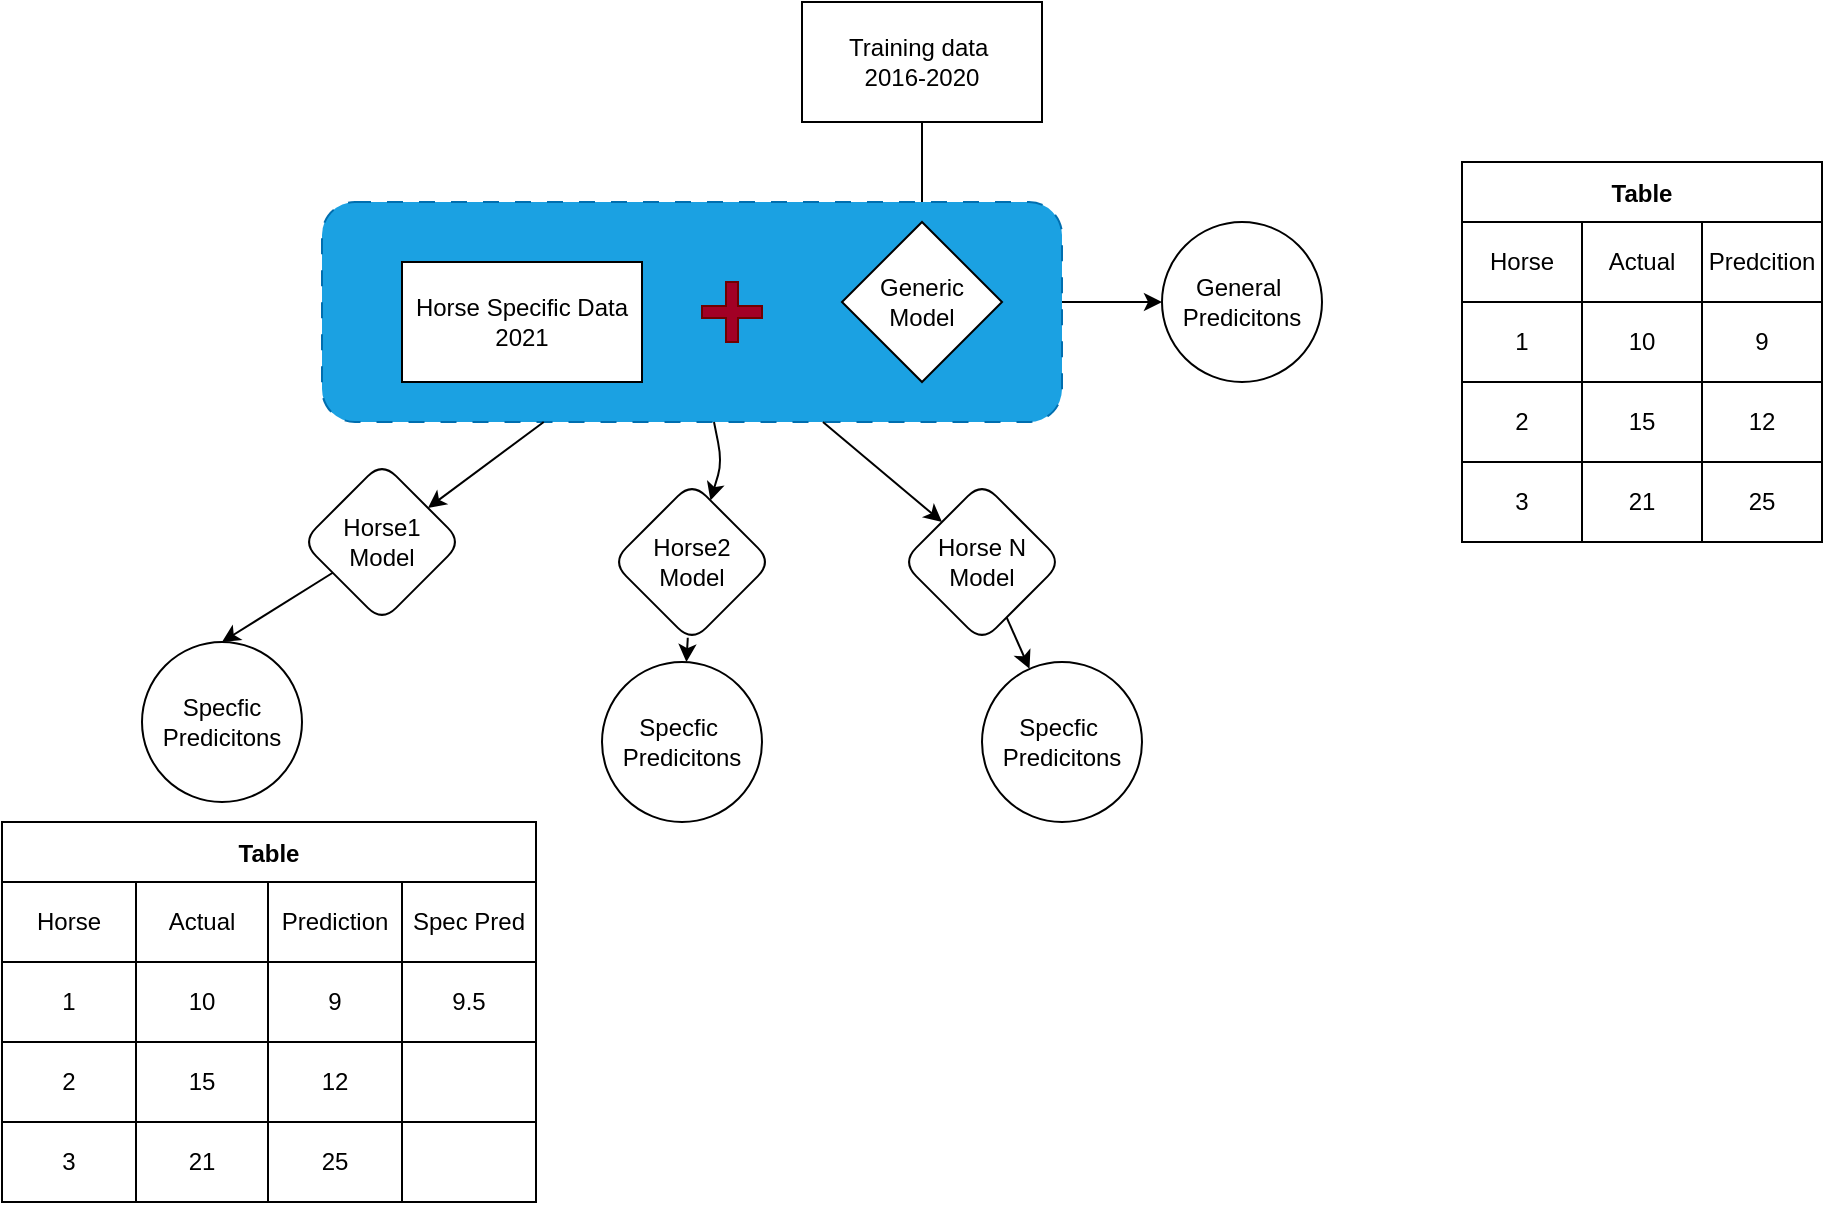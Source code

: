 <mxfile>
    <diagram id="qAKdleGJnQGTCDJIaahj" name="Page-1">
        <mxGraphModel dx="1025" dy="808" grid="1" gridSize="10" guides="1" tooltips="1" connect="1" arrows="1" fold="1" page="1" pageScale="1" pageWidth="1200" pageHeight="1920" background="none" math="0" shadow="0">
            <root>
                <mxCell id="0"/>
                <mxCell id="1" parent="0"/>
                <mxCell id="6" value="" style="edgeStyle=none;html=1;" parent="1" source="2" target="5" edge="1">
                    <mxGeometry relative="1" as="geometry"/>
                </mxCell>
                <mxCell id="2" value="Training data&amp;nbsp;&lt;br&gt;2016-2020" style="whiteSpace=wrap;html=1;" parent="1" vertex="1">
                    <mxGeometry x="450" y="30" width="120" height="60" as="geometry"/>
                </mxCell>
                <mxCell id="8" value="" style="edgeStyle=none;html=1;" parent="1" source="5" target="7" edge="1">
                    <mxGeometry relative="1" as="geometry"/>
                </mxCell>
                <mxCell id="7" value="General&amp;nbsp;&lt;br&gt;Predicitons" style="ellipse;whiteSpace=wrap;html=1;" parent="1" vertex="1">
                    <mxGeometry x="630" y="140" width="80" height="80" as="geometry"/>
                </mxCell>
                <mxCell id="18" value="" style="group" parent="1" vertex="1" connectable="0">
                    <mxGeometry x="210" y="130" width="370" height="110" as="geometry"/>
                </mxCell>
                <mxCell id="15" value="" style="rounded=1;whiteSpace=wrap;html=1;dashed=1;dashPattern=8 8;fillColor=#1ba1e2;fontColor=#ffffff;strokeColor=#006EAF;" parent="18" vertex="1">
                    <mxGeometry width="370" height="110" as="geometry"/>
                </mxCell>
                <mxCell id="17" value="" style="group" parent="18" vertex="1" connectable="0">
                    <mxGeometry x="40" y="10" width="300" height="80" as="geometry"/>
                </mxCell>
                <mxCell id="5" value="Generic&lt;br&gt;Model" style="rhombus;whiteSpace=wrap;html=1;" parent="17" vertex="1">
                    <mxGeometry x="220" width="80" height="80" as="geometry"/>
                </mxCell>
                <mxCell id="9" value="Horse Specific Data&lt;br&gt;2021" style="whiteSpace=wrap;html=1;" parent="17" vertex="1">
                    <mxGeometry y="20" width="120" height="60" as="geometry"/>
                </mxCell>
                <mxCell id="12" value="" style="shape=cross;whiteSpace=wrap;html=1;fillColor=#a20025;fontColor=#ffffff;strokeColor=#6F0000;" parent="17" vertex="1">
                    <mxGeometry x="150" y="30" width="30" height="30" as="geometry"/>
                </mxCell>
                <mxCell id="82" style="edgeStyle=none;html=1;entryX=0.5;entryY=0;entryDx=0;entryDy=0;" parent="1" source="19" target="79" edge="1">
                    <mxGeometry relative="1" as="geometry"/>
                </mxCell>
                <mxCell id="19" value="Horse1&lt;br&gt;Model" style="rhombus;whiteSpace=wrap;html=1;rounded=1;" parent="1" vertex="1">
                    <mxGeometry x="200" y="260" width="80" height="80" as="geometry"/>
                </mxCell>
                <mxCell id="20" value="" style="edgeStyle=none;html=1;" parent="1" source="15" target="19" edge="1">
                    <mxGeometry relative="1" as="geometry"/>
                </mxCell>
                <mxCell id="83" style="edgeStyle=none;html=1;" parent="1" source="21" target="80" edge="1">
                    <mxGeometry relative="1" as="geometry"/>
                </mxCell>
                <mxCell id="21" value="Horse2&lt;br&gt;Model" style="rhombus;whiteSpace=wrap;html=1;rounded=1;" parent="1" vertex="1">
                    <mxGeometry x="355" y="270" width="80" height="80" as="geometry"/>
                </mxCell>
                <mxCell id="84" style="edgeStyle=none;html=1;" parent="1" source="22" target="81" edge="1">
                    <mxGeometry relative="1" as="geometry"/>
                </mxCell>
                <mxCell id="22" value="Horse N&lt;br&gt;Model" style="rhombus;whiteSpace=wrap;html=1;rounded=1;" parent="1" vertex="1">
                    <mxGeometry x="500" y="270" width="80" height="80" as="geometry"/>
                </mxCell>
                <mxCell id="23" value="" style="edgeStyle=none;html=1;" parent="1" source="15" target="21" edge="1">
                    <mxGeometry relative="1" as="geometry">
                        <Array as="points">
                            <mxPoint x="410" y="260"/>
                        </Array>
                    </mxGeometry>
                </mxCell>
                <mxCell id="26" style="edgeStyle=none;html=1;entryX=0;entryY=0;entryDx=0;entryDy=0;" parent="1" source="15" target="22" edge="1">
                    <mxGeometry relative="1" as="geometry"/>
                </mxCell>
                <mxCell id="27" value="Table" style="shape=table;startSize=30;container=1;collapsible=0;childLayout=tableLayout;fontStyle=1;align=center;" parent="1" vertex="1">
                    <mxGeometry x="780" y="110" width="180" height="190" as="geometry"/>
                </mxCell>
                <mxCell id="28" value="" style="shape=tableRow;horizontal=0;startSize=0;swimlaneHead=0;swimlaneBody=0;top=0;left=0;bottom=0;right=0;collapsible=0;dropTarget=0;fillColor=none;points=[[0,0.5],[1,0.5]];portConstraint=eastwest;" parent="27" vertex="1">
                    <mxGeometry y="30" width="180" height="40" as="geometry"/>
                </mxCell>
                <mxCell id="29" value="Horse" style="shape=partialRectangle;html=1;whiteSpace=wrap;connectable=0;fillColor=none;top=0;left=0;bottom=0;right=0;overflow=hidden;" parent="28" vertex="1">
                    <mxGeometry width="60" height="40" as="geometry">
                        <mxRectangle width="60" height="40" as="alternateBounds"/>
                    </mxGeometry>
                </mxCell>
                <mxCell id="30" value="Actual" style="shape=partialRectangle;html=1;whiteSpace=wrap;connectable=0;fillColor=none;top=0;left=0;bottom=0;right=0;overflow=hidden;" parent="28" vertex="1">
                    <mxGeometry x="60" width="60" height="40" as="geometry">
                        <mxRectangle width="60" height="40" as="alternateBounds"/>
                    </mxGeometry>
                </mxCell>
                <mxCell id="31" value="Predcition" style="shape=partialRectangle;html=1;whiteSpace=wrap;connectable=0;fillColor=none;top=0;left=0;bottom=0;right=0;overflow=hidden;" parent="28" vertex="1">
                    <mxGeometry x="120" width="60" height="40" as="geometry">
                        <mxRectangle width="60" height="40" as="alternateBounds"/>
                    </mxGeometry>
                </mxCell>
                <mxCell id="32" value="" style="shape=tableRow;horizontal=0;startSize=0;swimlaneHead=0;swimlaneBody=0;top=0;left=0;bottom=0;right=0;collapsible=0;dropTarget=0;fillColor=none;points=[[0,0.5],[1,0.5]];portConstraint=eastwest;" parent="27" vertex="1">
                    <mxGeometry y="70" width="180" height="40" as="geometry"/>
                </mxCell>
                <mxCell id="33" value="1" style="shape=partialRectangle;html=1;whiteSpace=wrap;connectable=0;fillColor=none;top=0;left=0;bottom=0;right=0;overflow=hidden;" parent="32" vertex="1">
                    <mxGeometry width="60" height="40" as="geometry">
                        <mxRectangle width="60" height="40" as="alternateBounds"/>
                    </mxGeometry>
                </mxCell>
                <mxCell id="34" value="10" style="shape=partialRectangle;html=1;whiteSpace=wrap;connectable=0;fillColor=none;top=0;left=0;bottom=0;right=0;overflow=hidden;" parent="32" vertex="1">
                    <mxGeometry x="60" width="60" height="40" as="geometry">
                        <mxRectangle width="60" height="40" as="alternateBounds"/>
                    </mxGeometry>
                </mxCell>
                <mxCell id="35" value="9" style="shape=partialRectangle;html=1;whiteSpace=wrap;connectable=0;fillColor=none;top=0;left=0;bottom=0;right=0;overflow=hidden;" parent="32" vertex="1">
                    <mxGeometry x="120" width="60" height="40" as="geometry">
                        <mxRectangle width="60" height="40" as="alternateBounds"/>
                    </mxGeometry>
                </mxCell>
                <mxCell id="36" value="" style="shape=tableRow;horizontal=0;startSize=0;swimlaneHead=0;swimlaneBody=0;top=0;left=0;bottom=0;right=0;collapsible=0;dropTarget=0;fillColor=none;points=[[0,0.5],[1,0.5]];portConstraint=eastwest;" parent="27" vertex="1">
                    <mxGeometry y="110" width="180" height="40" as="geometry"/>
                </mxCell>
                <mxCell id="37" value="2" style="shape=partialRectangle;html=1;whiteSpace=wrap;connectable=0;fillColor=none;top=0;left=0;bottom=0;right=0;overflow=hidden;" parent="36" vertex="1">
                    <mxGeometry width="60" height="40" as="geometry">
                        <mxRectangle width="60" height="40" as="alternateBounds"/>
                    </mxGeometry>
                </mxCell>
                <mxCell id="38" value="15" style="shape=partialRectangle;html=1;whiteSpace=wrap;connectable=0;fillColor=none;top=0;left=0;bottom=0;right=0;overflow=hidden;" parent="36" vertex="1">
                    <mxGeometry x="60" width="60" height="40" as="geometry">
                        <mxRectangle width="60" height="40" as="alternateBounds"/>
                    </mxGeometry>
                </mxCell>
                <mxCell id="39" value="12" style="shape=partialRectangle;html=1;whiteSpace=wrap;connectable=0;fillColor=none;top=0;left=0;bottom=0;right=0;overflow=hidden;" parent="36" vertex="1">
                    <mxGeometry x="120" width="60" height="40" as="geometry">
                        <mxRectangle width="60" height="40" as="alternateBounds"/>
                    </mxGeometry>
                </mxCell>
                <mxCell id="85" style="shape=tableRow;horizontal=0;startSize=0;swimlaneHead=0;swimlaneBody=0;top=0;left=0;bottom=0;right=0;collapsible=0;dropTarget=0;fillColor=none;points=[[0,0.5],[1,0.5]];portConstraint=eastwest;" parent="27" vertex="1">
                    <mxGeometry y="150" width="180" height="40" as="geometry"/>
                </mxCell>
                <mxCell id="86" value="3" style="shape=partialRectangle;html=1;whiteSpace=wrap;connectable=0;fillColor=none;top=0;left=0;bottom=0;right=0;overflow=hidden;" parent="85" vertex="1">
                    <mxGeometry width="60" height="40" as="geometry">
                        <mxRectangle width="60" height="40" as="alternateBounds"/>
                    </mxGeometry>
                </mxCell>
                <mxCell id="87" value="21" style="shape=partialRectangle;html=1;whiteSpace=wrap;connectable=0;fillColor=none;top=0;left=0;bottom=0;right=0;overflow=hidden;" parent="85" vertex="1">
                    <mxGeometry x="60" width="60" height="40" as="geometry">
                        <mxRectangle width="60" height="40" as="alternateBounds"/>
                    </mxGeometry>
                </mxCell>
                <mxCell id="88" value="25" style="shape=partialRectangle;html=1;whiteSpace=wrap;connectable=0;fillColor=none;top=0;left=0;bottom=0;right=0;overflow=hidden;" parent="85" vertex="1">
                    <mxGeometry x="120" width="60" height="40" as="geometry">
                        <mxRectangle width="60" height="40" as="alternateBounds"/>
                    </mxGeometry>
                </mxCell>
                <mxCell id="79" value="Specfic&lt;br&gt;Predicitons" style="ellipse;whiteSpace=wrap;html=1;" parent="1" vertex="1">
                    <mxGeometry x="120" y="350" width="80" height="80" as="geometry"/>
                </mxCell>
                <mxCell id="80" value="Specfic&amp;nbsp;&lt;br&gt;Predicitons" style="ellipse;whiteSpace=wrap;html=1;" parent="1" vertex="1">
                    <mxGeometry x="350" y="360" width="80" height="80" as="geometry"/>
                </mxCell>
                <mxCell id="81" value="Specfic&amp;nbsp;&lt;br&gt;Predicitons" style="ellipse;whiteSpace=wrap;html=1;" parent="1" vertex="1">
                    <mxGeometry x="540" y="360" width="80" height="80" as="geometry"/>
                </mxCell>
                <mxCell id="89" value="Table" style="shape=table;startSize=30;container=1;collapsible=0;childLayout=tableLayout;fontStyle=1;align=center;" parent="1" vertex="1">
                    <mxGeometry x="50" y="440" width="267" height="190" as="geometry"/>
                </mxCell>
                <mxCell id="90" value="" style="shape=tableRow;horizontal=0;startSize=0;swimlaneHead=0;swimlaneBody=0;top=0;left=0;bottom=0;right=0;collapsible=0;dropTarget=0;fillColor=none;points=[[0,0.5],[1,0.5]];portConstraint=eastwest;" parent="89" vertex="1">
                    <mxGeometry y="30" width="267" height="40" as="geometry"/>
                </mxCell>
                <mxCell id="91" value="Horse" style="shape=partialRectangle;html=1;whiteSpace=wrap;connectable=0;fillColor=none;top=0;left=0;bottom=0;right=0;overflow=hidden;" parent="90" vertex="1">
                    <mxGeometry width="67" height="40" as="geometry">
                        <mxRectangle width="67" height="40" as="alternateBounds"/>
                    </mxGeometry>
                </mxCell>
                <mxCell id="92" value="Actual" style="shape=partialRectangle;html=1;whiteSpace=wrap;connectable=0;fillColor=none;top=0;left=0;bottom=0;right=0;overflow=hidden;" parent="90" vertex="1">
                    <mxGeometry x="67" width="66" height="40" as="geometry">
                        <mxRectangle width="66" height="40" as="alternateBounds"/>
                    </mxGeometry>
                </mxCell>
                <mxCell id="93" value="Prediction" style="shape=partialRectangle;html=1;whiteSpace=wrap;connectable=0;fillColor=none;top=0;left=0;bottom=0;right=0;overflow=hidden;" parent="90" vertex="1">
                    <mxGeometry x="133" width="67" height="40" as="geometry">
                        <mxRectangle width="67" height="40" as="alternateBounds"/>
                    </mxGeometry>
                </mxCell>
                <mxCell id="106" value="Spec Pred" style="shape=partialRectangle;html=1;whiteSpace=wrap;connectable=0;fillColor=none;top=0;left=0;bottom=0;right=0;overflow=hidden;" parent="90" vertex="1">
                    <mxGeometry x="200" width="67" height="40" as="geometry">
                        <mxRectangle width="67" height="40" as="alternateBounds"/>
                    </mxGeometry>
                </mxCell>
                <mxCell id="94" value="" style="shape=tableRow;horizontal=0;startSize=0;swimlaneHead=0;swimlaneBody=0;top=0;left=0;bottom=0;right=0;collapsible=0;dropTarget=0;fillColor=none;points=[[0,0.5],[1,0.5]];portConstraint=eastwest;" parent="89" vertex="1">
                    <mxGeometry y="70" width="267" height="40" as="geometry"/>
                </mxCell>
                <mxCell id="95" value="1" style="shape=partialRectangle;html=1;whiteSpace=wrap;connectable=0;fillColor=none;top=0;left=0;bottom=0;right=0;overflow=hidden;" parent="94" vertex="1">
                    <mxGeometry width="67" height="40" as="geometry">
                        <mxRectangle width="67" height="40" as="alternateBounds"/>
                    </mxGeometry>
                </mxCell>
                <mxCell id="96" value="10" style="shape=partialRectangle;html=1;whiteSpace=wrap;connectable=0;fillColor=none;top=0;left=0;bottom=0;right=0;overflow=hidden;" parent="94" vertex="1">
                    <mxGeometry x="67" width="66" height="40" as="geometry">
                        <mxRectangle width="66" height="40" as="alternateBounds"/>
                    </mxGeometry>
                </mxCell>
                <mxCell id="97" value="9" style="shape=partialRectangle;html=1;whiteSpace=wrap;connectable=0;fillColor=none;top=0;left=0;bottom=0;right=0;overflow=hidden;" parent="94" vertex="1">
                    <mxGeometry x="133" width="67" height="40" as="geometry">
                        <mxRectangle width="67" height="40" as="alternateBounds"/>
                    </mxGeometry>
                </mxCell>
                <mxCell id="107" value="9.5" style="shape=partialRectangle;html=1;whiteSpace=wrap;connectable=0;fillColor=none;top=0;left=0;bottom=0;right=0;overflow=hidden;" parent="94" vertex="1">
                    <mxGeometry x="200" width="67" height="40" as="geometry">
                        <mxRectangle width="67" height="40" as="alternateBounds"/>
                    </mxGeometry>
                </mxCell>
                <mxCell id="98" value="" style="shape=tableRow;horizontal=0;startSize=0;swimlaneHead=0;swimlaneBody=0;top=0;left=0;bottom=0;right=0;collapsible=0;dropTarget=0;fillColor=none;points=[[0,0.5],[1,0.5]];portConstraint=eastwest;" parent="89" vertex="1">
                    <mxGeometry y="110" width="267" height="40" as="geometry"/>
                </mxCell>
                <mxCell id="99" value="2" style="shape=partialRectangle;html=1;whiteSpace=wrap;connectable=0;fillColor=none;top=0;left=0;bottom=0;right=0;overflow=hidden;" parent="98" vertex="1">
                    <mxGeometry width="67" height="40" as="geometry">
                        <mxRectangle width="67" height="40" as="alternateBounds"/>
                    </mxGeometry>
                </mxCell>
                <mxCell id="100" value="15" style="shape=partialRectangle;html=1;whiteSpace=wrap;connectable=0;fillColor=none;top=0;left=0;bottom=0;right=0;overflow=hidden;" parent="98" vertex="1">
                    <mxGeometry x="67" width="66" height="40" as="geometry">
                        <mxRectangle width="66" height="40" as="alternateBounds"/>
                    </mxGeometry>
                </mxCell>
                <mxCell id="101" value="12" style="shape=partialRectangle;html=1;whiteSpace=wrap;connectable=0;fillColor=none;top=0;left=0;bottom=0;right=0;overflow=hidden;" parent="98" vertex="1">
                    <mxGeometry x="133" width="67" height="40" as="geometry">
                        <mxRectangle width="67" height="40" as="alternateBounds"/>
                    </mxGeometry>
                </mxCell>
                <mxCell id="108" style="shape=partialRectangle;html=1;whiteSpace=wrap;connectable=0;fillColor=none;top=0;left=0;bottom=0;right=0;overflow=hidden;" parent="98" vertex="1">
                    <mxGeometry x="200" width="67" height="40" as="geometry">
                        <mxRectangle width="67" height="40" as="alternateBounds"/>
                    </mxGeometry>
                </mxCell>
                <mxCell id="102" style="shape=tableRow;horizontal=0;startSize=0;swimlaneHead=0;swimlaneBody=0;top=0;left=0;bottom=0;right=0;collapsible=0;dropTarget=0;fillColor=none;points=[[0,0.5],[1,0.5]];portConstraint=eastwest;" parent="89" vertex="1">
                    <mxGeometry y="150" width="267" height="40" as="geometry"/>
                </mxCell>
                <mxCell id="103" value="3" style="shape=partialRectangle;html=1;whiteSpace=wrap;connectable=0;fillColor=none;top=0;left=0;bottom=0;right=0;overflow=hidden;" parent="102" vertex="1">
                    <mxGeometry width="67" height="40" as="geometry">
                        <mxRectangle width="67" height="40" as="alternateBounds"/>
                    </mxGeometry>
                </mxCell>
                <mxCell id="104" value="21" style="shape=partialRectangle;html=1;whiteSpace=wrap;connectable=0;fillColor=none;top=0;left=0;bottom=0;right=0;overflow=hidden;" parent="102" vertex="1">
                    <mxGeometry x="67" width="66" height="40" as="geometry">
                        <mxRectangle width="66" height="40" as="alternateBounds"/>
                    </mxGeometry>
                </mxCell>
                <mxCell id="105" value="25" style="shape=partialRectangle;html=1;whiteSpace=wrap;connectable=0;fillColor=none;top=0;left=0;bottom=0;right=0;overflow=hidden;" parent="102" vertex="1">
                    <mxGeometry x="133" width="67" height="40" as="geometry">
                        <mxRectangle width="67" height="40" as="alternateBounds"/>
                    </mxGeometry>
                </mxCell>
                <mxCell id="109" style="shape=partialRectangle;html=1;whiteSpace=wrap;connectable=0;fillColor=none;top=0;left=0;bottom=0;right=0;overflow=hidden;" parent="102" vertex="1">
                    <mxGeometry x="200" width="67" height="40" as="geometry">
                        <mxRectangle width="67" height="40" as="alternateBounds"/>
                    </mxGeometry>
                </mxCell>
            </root>
        </mxGraphModel>
    </diagram>
</mxfile>